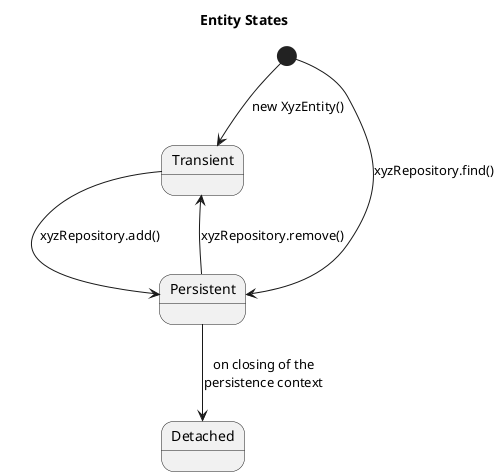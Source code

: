 @startuml
title Entity States

[*] --> Transient : new XyzEntity()
[*] --> Persistent : xyzRepository.find()
Transient --> Persistent : xyzRepository.add()
Persistent --> Transient : xyzRepository.remove()
Persistent --> Detached : on closing of the\npersistence context

@enduml
